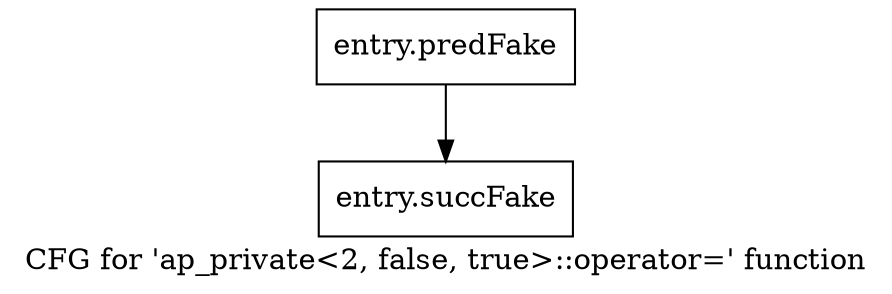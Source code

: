 digraph "CFG for 'ap_private\<2, false, true\>::operator=' function" {
	label="CFG for 'ap_private\<2, false, true\>::operator=' function";

	Node0x47f8920 [shape=record,filename="",linenumber="",label="{entry.predFake}"];
	Node0x47f8920 -> Node0x49a6540[ callList="" memoryops="" filename="/proj/xbuilds/2019.2_0801_1/installs/lin64/Scout/HEAD/include/etc/ap_private.h"];
	Node0x49a6540 [shape=record,filename="/proj/xbuilds/2019.2_0801_1/installs/lin64/Scout/HEAD/include/etc/ap_private.h",linenumber="1454",label="{entry.succFake}"];
}

